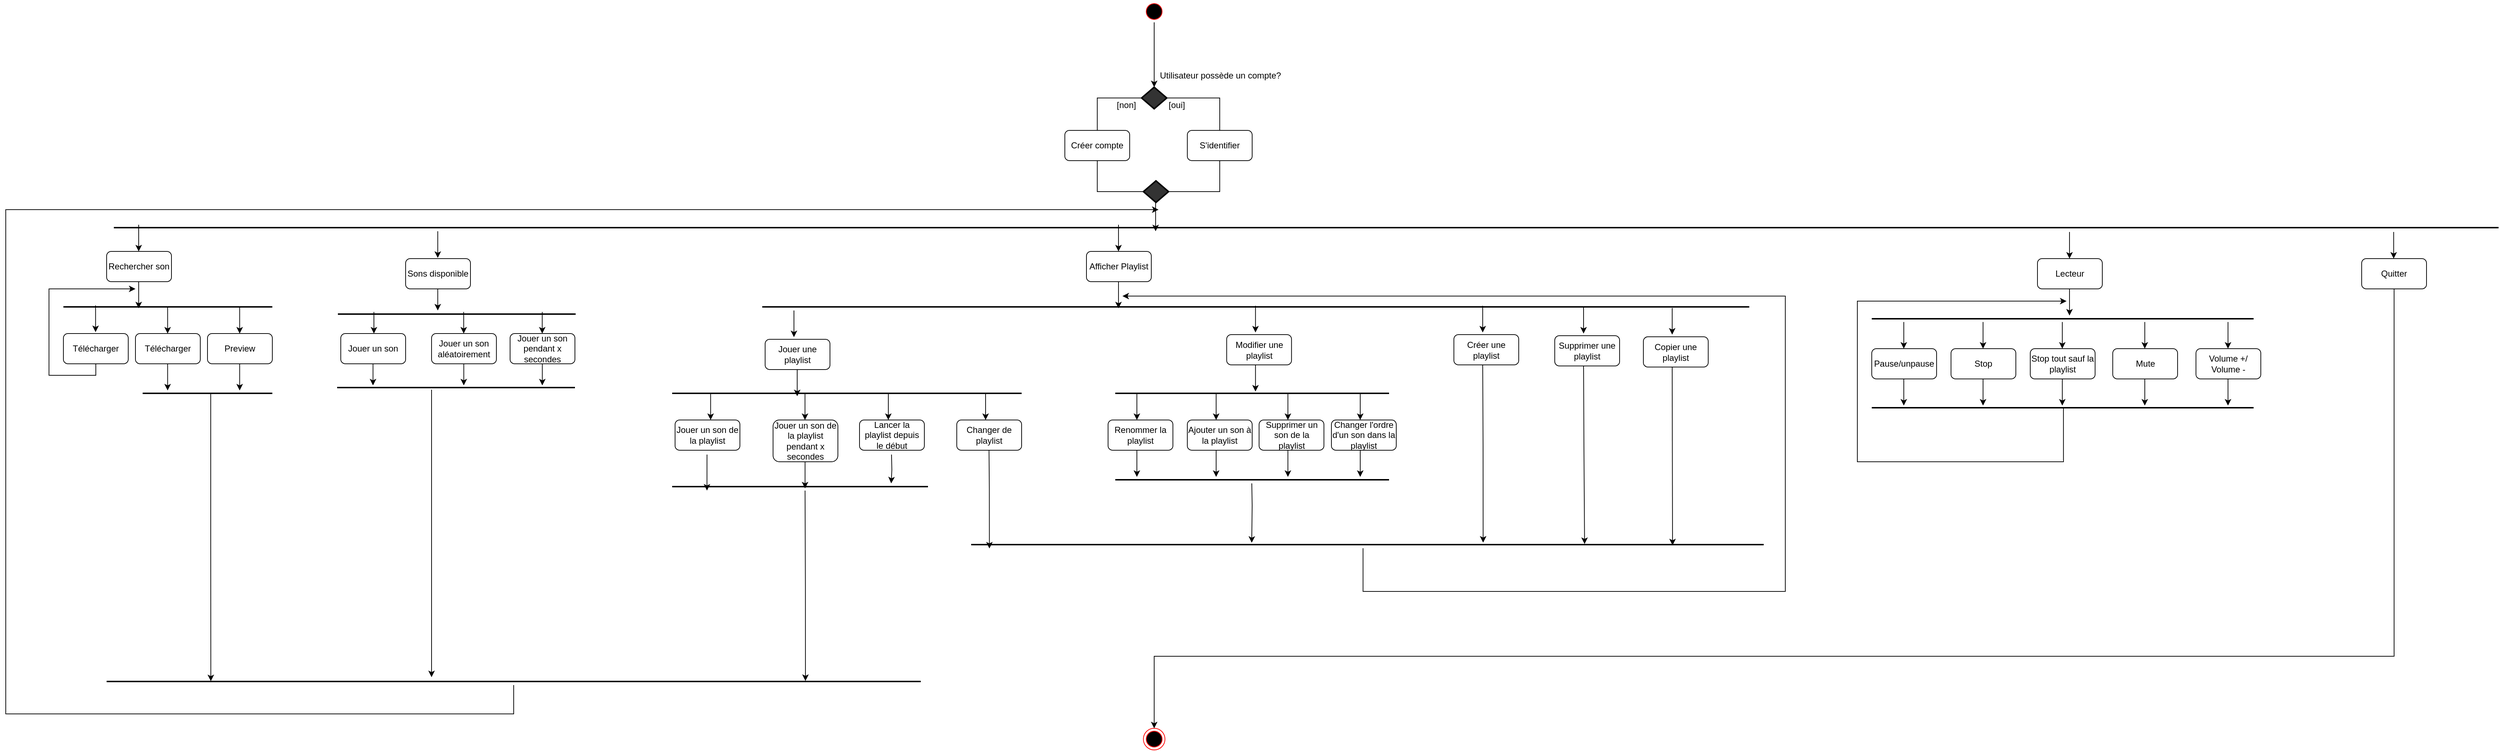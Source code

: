 <mxfile version="24.8.6">
  <diagram id="C5RBs43oDa-KdzZeNtuy" name="Page-1">
    <mxGraphModel dx="3354" dy="2477" grid="1" gridSize="10" guides="1" tooltips="1" connect="1" arrows="1" fold="1" page="1" pageScale="1" pageWidth="827" pageHeight="1169" math="0" shadow="0">
      <root>
        <mxCell id="WIyWlLk6GJQsqaUBKTNV-0" />
        <mxCell id="WIyWlLk6GJQsqaUBKTNV-1" parent="WIyWlLk6GJQsqaUBKTNV-0" />
        <mxCell id="23fHoMkPB1Z8nxx5GnBj-0" value="" style="ellipse;shape=startState;fillColor=#000000;strokeColor=#ff0000;" parent="WIyWlLk6GJQsqaUBKTNV-1" vertex="1">
          <mxGeometry x="1329" y="10" width="30" height="30" as="geometry" />
        </mxCell>
        <mxCell id="23fHoMkPB1Z8nxx5GnBj-18" value="" style="line;strokeWidth=2;html=1;" parent="WIyWlLk6GJQsqaUBKTNV-1" vertex="1">
          <mxGeometry x="-100" y="300" width="3310" height="50" as="geometry" />
        </mxCell>
        <mxCell id="23fHoMkPB1Z8nxx5GnBj-20" value="" style="line;strokeWidth=2;html=1;" parent="WIyWlLk6GJQsqaUBKTNV-1" vertex="1">
          <mxGeometry x="-170" y="410" width="290" height="50" as="geometry" />
        </mxCell>
        <mxCell id="23fHoMkPB1Z8nxx5GnBj-22" value="" style="line;strokeWidth=2;html=1;" parent="WIyWlLk6GJQsqaUBKTNV-1" vertex="1">
          <mxGeometry x="1290" y="650" width="380" height="50" as="geometry" />
        </mxCell>
        <mxCell id="23fHoMkPB1Z8nxx5GnBj-68" style="edgeStyle=orthogonalEdgeStyle;rounded=0;orthogonalLoop=1;jettySize=auto;html=1;entryX=0.5;entryY=0;entryDx=0;entryDy=0;" parent="WIyWlLk6GJQsqaUBKTNV-1" edge="1">
          <mxGeometry relative="1" as="geometry">
            <mxPoint x="349.62" y="410" as="sourcePoint" />
            <mxPoint x="349.62" y="440" as="targetPoint" />
          </mxGeometry>
        </mxCell>
        <mxCell id="23fHoMkPB1Z8nxx5GnBj-65" value="" style="line;strokeWidth=2;html=1;" parent="WIyWlLk6GJQsqaUBKTNV-1" vertex="1">
          <mxGeometry x="211" y="420" width="330" height="50" as="geometry" />
        </mxCell>
        <mxCell id="23fHoMkPB1Z8nxx5GnBj-71" value="" style="line;strokeWidth=2;html=1;" parent="WIyWlLk6GJQsqaUBKTNV-1" vertex="1">
          <mxGeometry x="675" y="530" width="485" height="50" as="geometry" />
        </mxCell>
        <mxCell id="XkiOk55i3Z3nKMSS8mj5-0" value="" style="ellipse;shape=endState;fillColor=#000000;strokeColor=#ff0000" parent="WIyWlLk6GJQsqaUBKTNV-1" vertex="1">
          <mxGeometry x="1329" y="1020" width="30" height="30" as="geometry" />
        </mxCell>
        <mxCell id="DNvzdSpKNEkBP-TXlx5U-101" style="edgeStyle=orthogonalEdgeStyle;rounded=0;orthogonalLoop=1;jettySize=auto;html=1;exitX=0.5;exitY=1;exitDx=0;exitDy=0;" edge="1" parent="WIyWlLk6GJQsqaUBKTNV-1" source="XkiOk55i3Z3nKMSS8mj5-18" target="XkiOk55i3Z3nKMSS8mj5-0">
          <mxGeometry relative="1" as="geometry">
            <mxPoint x="2400" y="1070" as="targetPoint" />
            <Array as="points">
              <mxPoint x="3065" y="920" />
              <mxPoint x="1344" y="920" />
            </Array>
          </mxGeometry>
        </mxCell>
        <mxCell id="XkiOk55i3Z3nKMSS8mj5-18" value="Quitter" style="rounded=1;whiteSpace=wrap;html=1;" parent="WIyWlLk6GJQsqaUBKTNV-1" vertex="1">
          <mxGeometry x="3020" y="368" width="90" height="42" as="geometry" />
        </mxCell>
        <mxCell id="XkiOk55i3Z3nKMSS8mj5-20" value="Sons disponible" style="rounded=1;whiteSpace=wrap;html=1;" parent="WIyWlLk6GJQsqaUBKTNV-1" vertex="1">
          <mxGeometry x="305" y="368" width="90" height="42" as="geometry" />
        </mxCell>
        <mxCell id="XkiOk55i3Z3nKMSS8mj5-21" value="Rechercher son" style="rounded=1;whiteSpace=wrap;html=1;" parent="WIyWlLk6GJQsqaUBKTNV-1" vertex="1">
          <mxGeometry x="-110" y="358" width="90" height="42" as="geometry" />
        </mxCell>
        <mxCell id="XkiOk55i3Z3nKMSS8mj5-27" value="Jouer un son" style="rounded=1;whiteSpace=wrap;html=1;" parent="WIyWlLk6GJQsqaUBKTNV-1" vertex="1">
          <mxGeometry x="215" y="472" width="90" height="42" as="geometry" />
        </mxCell>
        <mxCell id="XkiOk55i3Z3nKMSS8mj5-29" value="Preview" style="rounded=1;whiteSpace=wrap;html=1;" parent="WIyWlLk6GJQsqaUBKTNV-1" vertex="1">
          <mxGeometry x="30" y="472" width="90" height="42" as="geometry" />
        </mxCell>
        <mxCell id="XkiOk55i3Z3nKMSS8mj5-30" value="Télécharger" style="rounded=1;whiteSpace=wrap;html=1;" parent="WIyWlLk6GJQsqaUBKTNV-1" vertex="1">
          <mxGeometry x="-70" y="472" width="90" height="42" as="geometry" />
        </mxCell>
        <mxCell id="XkiOk55i3Z3nKMSS8mj5-35" value="S&#39;identifier" style="rounded=1;whiteSpace=wrap;html=1;" parent="WIyWlLk6GJQsqaUBKTNV-1" vertex="1">
          <mxGeometry x="1390" y="190" width="90" height="42" as="geometry" />
        </mxCell>
        <mxCell id="XkiOk55i3Z3nKMSS8mj5-36" value="Créer compte" style="rounded=1;whiteSpace=wrap;html=1;" parent="WIyWlLk6GJQsqaUBKTNV-1" vertex="1">
          <mxGeometry x="1220" y="190" width="90" height="42" as="geometry" />
        </mxCell>
        <mxCell id="XkiOk55i3Z3nKMSS8mj5-54" style="edgeStyle=orthogonalEdgeStyle;rounded=0;orthogonalLoop=1;jettySize=auto;html=1;exitX=0.497;exitY=0.46;exitDx=0;exitDy=0;exitPerimeter=0;" parent="WIyWlLk6GJQsqaUBKTNV-1" edge="1">
          <mxGeometry relative="1" as="geometry">
            <mxPoint x="844" y="440" as="sourcePoint" />
            <mxPoint x="844" y="477" as="targetPoint" />
          </mxGeometry>
        </mxCell>
        <mxCell id="XkiOk55i3Z3nKMSS8mj5-74" value="" style="line;strokeWidth=2;html=1;" parent="WIyWlLk6GJQsqaUBKTNV-1" vertex="1">
          <mxGeometry x="675" y="659.5" width="355" height="50" as="geometry" />
        </mxCell>
        <mxCell id="XkiOk55i3Z3nKMSS8mj5-99" style="edgeStyle=orthogonalEdgeStyle;rounded=0;orthogonalLoop=1;jettySize=auto;html=1;exitX=0.497;exitY=0.46;exitDx=0;exitDy=0;exitPerimeter=0;" parent="WIyWlLk6GJQsqaUBKTNV-1" edge="1">
          <mxGeometry relative="1" as="geometry">
            <mxPoint x="1484.63" y="515.5" as="sourcePoint" />
            <mxPoint x="1484.63" y="552.5" as="targetPoint" />
          </mxGeometry>
        </mxCell>
        <mxCell id="XkiOk55i3Z3nKMSS8mj5-105" style="edgeStyle=orthogonalEdgeStyle;rounded=0;orthogonalLoop=1;jettySize=auto;html=1;exitX=0.497;exitY=0.46;exitDx=0;exitDy=0;exitPerimeter=0;" parent="WIyWlLk6GJQsqaUBKTNV-1" edge="1">
          <mxGeometry relative="1" as="geometry">
            <mxPoint x="1294.47" y="321" as="sourcePoint" />
            <mxPoint x="1294.47" y="358" as="targetPoint" />
          </mxGeometry>
        </mxCell>
        <mxCell id="XkiOk55i3Z3nKMSS8mj5-107" style="edgeStyle=orthogonalEdgeStyle;rounded=0;orthogonalLoop=1;jettySize=auto;html=1;exitX=0.497;exitY=0.46;exitDx=0;exitDy=0;exitPerimeter=0;" parent="WIyWlLk6GJQsqaUBKTNV-1" edge="1">
          <mxGeometry relative="1" as="geometry">
            <mxPoint x="1294.47" y="400" as="sourcePoint" />
            <mxPoint x="1294.47" y="437" as="targetPoint" />
          </mxGeometry>
        </mxCell>
        <mxCell id="XkiOk55i3Z3nKMSS8mj5-108" style="edgeStyle=orthogonalEdgeStyle;rounded=0;orthogonalLoop=1;jettySize=auto;html=1;exitX=0.497;exitY=0.46;exitDx=0;exitDy=0;exitPerimeter=0;" parent="WIyWlLk6GJQsqaUBKTNV-1" edge="1">
          <mxGeometry relative="1" as="geometry">
            <mxPoint x="349.62" y="330" as="sourcePoint" />
            <mxPoint x="349.62" y="367" as="targetPoint" />
          </mxGeometry>
        </mxCell>
        <mxCell id="XkiOk55i3Z3nKMSS8mj5-109" style="edgeStyle=orthogonalEdgeStyle;rounded=0;orthogonalLoop=1;jettySize=auto;html=1;exitX=0.497;exitY=0.46;exitDx=0;exitDy=0;exitPerimeter=0;" parent="WIyWlLk6GJQsqaUBKTNV-1" edge="1">
          <mxGeometry relative="1" as="geometry">
            <mxPoint x="-65.5" y="321" as="sourcePoint" />
            <mxPoint x="-65.5" y="358" as="targetPoint" />
          </mxGeometry>
        </mxCell>
        <mxCell id="XkiOk55i3Z3nKMSS8mj5-121" style="edgeStyle=orthogonalEdgeStyle;rounded=0;orthogonalLoop=1;jettySize=auto;html=1;exitX=0.497;exitY=0.46;exitDx=0;exitDy=0;exitPerimeter=0;" parent="WIyWlLk6GJQsqaUBKTNV-1" edge="1">
          <mxGeometry relative="1" as="geometry">
            <mxPoint x="-65.5" y="400" as="sourcePoint" />
            <mxPoint x="-65.5" y="437" as="targetPoint" />
          </mxGeometry>
        </mxCell>
        <mxCell id="XkiOk55i3Z3nKMSS8mj5-122" style="edgeStyle=orthogonalEdgeStyle;rounded=0;orthogonalLoop=1;jettySize=auto;html=1;exitX=0.497;exitY=0.46;exitDx=0;exitDy=0;exitPerimeter=0;" parent="WIyWlLk6GJQsqaUBKTNV-1" edge="1">
          <mxGeometry relative="1" as="geometry">
            <mxPoint x="-125.34" y="433" as="sourcePoint" />
            <mxPoint x="-125.34" y="470" as="targetPoint" />
          </mxGeometry>
        </mxCell>
        <mxCell id="XkiOk55i3Z3nKMSS8mj5-123" style="edgeStyle=orthogonalEdgeStyle;rounded=0;orthogonalLoop=1;jettySize=auto;html=1;exitX=0.497;exitY=0.46;exitDx=0;exitDy=0;exitPerimeter=0;" parent="WIyWlLk6GJQsqaUBKTNV-1" edge="1">
          <mxGeometry relative="1" as="geometry">
            <mxPoint x="74.66" y="435" as="sourcePoint" />
            <mxPoint x="74.66" y="472" as="targetPoint" />
          </mxGeometry>
        </mxCell>
        <mxCell id="XkiOk55i3Z3nKMSS8mj5-124" value="" style="line;strokeWidth=2;html=1;" parent="WIyWlLk6GJQsqaUBKTNV-1" vertex="1">
          <mxGeometry x="-60" y="530" width="180" height="50" as="geometry" />
        </mxCell>
        <mxCell id="XkiOk55i3Z3nKMSS8mj5-125" style="edgeStyle=orthogonalEdgeStyle;rounded=0;orthogonalLoop=1;jettySize=auto;html=1;exitX=0.5;exitY=1;exitDx=0;exitDy=0;" parent="WIyWlLk6GJQsqaUBKTNV-1" edge="1" source="DNvzdSpKNEkBP-TXlx5U-3">
          <mxGeometry relative="1" as="geometry">
            <mxPoint x="-110" y="515" as="sourcePoint" />
            <mxPoint x="-70" y="410" as="targetPoint" />
            <Array as="points">
              <mxPoint x="-125" y="530" />
              <mxPoint x="-190" y="530" />
              <mxPoint x="-190" y="410" />
              <mxPoint x="-130" y="410" />
            </Array>
          </mxGeometry>
        </mxCell>
        <mxCell id="XkiOk55i3Z3nKMSS8mj5-126" style="edgeStyle=orthogonalEdgeStyle;rounded=0;orthogonalLoop=1;jettySize=auto;html=1;exitX=0.497;exitY=0.46;exitDx=0;exitDy=0;exitPerimeter=0;" parent="WIyWlLk6GJQsqaUBKTNV-1" edge="1">
          <mxGeometry relative="1" as="geometry">
            <mxPoint x="74.66" y="514" as="sourcePoint" />
            <mxPoint x="74.66" y="551" as="targetPoint" />
          </mxGeometry>
        </mxCell>
        <mxCell id="XkiOk55i3Z3nKMSS8mj5-143" style="edgeStyle=orthogonalEdgeStyle;rounded=0;orthogonalLoop=1;jettySize=auto;html=1;exitX=0.5;exitY=0.6;exitDx=0;exitDy=0;exitPerimeter=0;" parent="WIyWlLk6GJQsqaUBKTNV-1" source="XkiOk55i3Z3nKMSS8mj5-133" edge="1">
          <mxGeometry relative="1" as="geometry">
            <mxPoint x="1350" y="300" as="targetPoint" />
            <Array as="points">
              <mxPoint x="455" y="1000" />
              <mxPoint x="-250" y="1000" />
              <mxPoint x="-250" y="300" />
            </Array>
          </mxGeometry>
        </mxCell>
        <mxCell id="XkiOk55i3Z3nKMSS8mj5-133" value="" style="line;strokeWidth=2;html=1;" parent="WIyWlLk6GJQsqaUBKTNV-1" vertex="1">
          <mxGeometry x="-110" y="930" width="1130" height="50" as="geometry" />
        </mxCell>
        <mxCell id="XkiOk55i3Z3nKMSS8mj5-138" style="edgeStyle=orthogonalEdgeStyle;rounded=0;orthogonalLoop=1;jettySize=auto;html=1;exitX=0.525;exitY=0.512;exitDx=0;exitDy=0;exitPerimeter=0;entryX=0.128;entryY=0.491;entryDx=0;entryDy=0;entryPerimeter=0;" parent="WIyWlLk6GJQsqaUBKTNV-1" source="XkiOk55i3Z3nKMSS8mj5-124" edge="1" target="XkiOk55i3Z3nKMSS8mj5-133">
          <mxGeometry relative="1" as="geometry">
            <mxPoint x="70" y="900" as="targetPoint" />
            <mxPoint x="30" y="590" as="sourcePoint" />
            <Array as="points" />
          </mxGeometry>
        </mxCell>
        <mxCell id="3ZDfb0c-nmPFzrBK7j66-5" style="edgeStyle=orthogonalEdgeStyle;rounded=0;orthogonalLoop=1;jettySize=auto;html=1;endArrow=none;endFill=0;" parent="WIyWlLk6GJQsqaUBKTNV-1" source="3ZDfb0c-nmPFzrBK7j66-1" target="XkiOk55i3Z3nKMSS8mj5-36" edge="1">
          <mxGeometry relative="1" as="geometry" />
        </mxCell>
        <mxCell id="3ZDfb0c-nmPFzrBK7j66-6" style="edgeStyle=orthogonalEdgeStyle;rounded=0;orthogonalLoop=1;jettySize=auto;html=1;endArrow=none;endFill=0;" parent="WIyWlLk6GJQsqaUBKTNV-1" source="3ZDfb0c-nmPFzrBK7j66-1" target="XkiOk55i3Z3nKMSS8mj5-35" edge="1">
          <mxGeometry relative="1" as="geometry" />
        </mxCell>
        <mxCell id="3ZDfb0c-nmPFzrBK7j66-1" value="" style="strokeWidth=2;html=1;shape=mxgraph.flowchart.decision;whiteSpace=wrap;fillColor=#333333;" parent="WIyWlLk6GJQsqaUBKTNV-1" vertex="1">
          <mxGeometry x="1326.5" y="130" width="35" height="30" as="geometry" />
        </mxCell>
        <mxCell id="3ZDfb0c-nmPFzrBK7j66-2" value="" style="strokeWidth=2;html=1;shape=mxgraph.flowchart.decision;whiteSpace=wrap;fillColor=#333333;" parent="WIyWlLk6GJQsqaUBKTNV-1" vertex="1">
          <mxGeometry x="1329" y="260" width="35" height="30" as="geometry" />
        </mxCell>
        <mxCell id="3ZDfb0c-nmPFzrBK7j66-3" style="edgeStyle=orthogonalEdgeStyle;rounded=0;orthogonalLoop=1;jettySize=auto;html=1;entryX=1;entryY=0.5;entryDx=0;entryDy=0;entryPerimeter=0;exitX=0.5;exitY=1;exitDx=0;exitDy=0;endArrow=none;endFill=0;" parent="WIyWlLk6GJQsqaUBKTNV-1" source="XkiOk55i3Z3nKMSS8mj5-35" target="3ZDfb0c-nmPFzrBK7j66-2" edge="1">
          <mxGeometry relative="1" as="geometry" />
        </mxCell>
        <mxCell id="3ZDfb0c-nmPFzrBK7j66-4" style="edgeStyle=orthogonalEdgeStyle;rounded=0;orthogonalLoop=1;jettySize=auto;html=1;entryX=0;entryY=0.5;entryDx=0;entryDy=0;entryPerimeter=0;exitX=0.5;exitY=1;exitDx=0;exitDy=0;endArrow=none;endFill=0;" parent="WIyWlLk6GJQsqaUBKTNV-1" source="XkiOk55i3Z3nKMSS8mj5-36" target="3ZDfb0c-nmPFzrBK7j66-2" edge="1">
          <mxGeometry relative="1" as="geometry" />
        </mxCell>
        <mxCell id="3ZDfb0c-nmPFzrBK7j66-8" value="[non]" style="text;html=1;align=center;verticalAlign=middle;resizable=0;points=[];autosize=1;strokeColor=none;fillColor=none;" parent="WIyWlLk6GJQsqaUBKTNV-1" vertex="1">
          <mxGeometry x="1280" y="140" width="50" height="30" as="geometry" />
        </mxCell>
        <mxCell id="3ZDfb0c-nmPFzrBK7j66-9" value="[oui]" style="text;html=1;align=center;verticalAlign=middle;resizable=0;points=[];autosize=1;strokeColor=none;fillColor=none;" parent="WIyWlLk6GJQsqaUBKTNV-1" vertex="1">
          <mxGeometry x="1350" y="140" width="50" height="30" as="geometry" />
        </mxCell>
        <mxCell id="3ZDfb0c-nmPFzrBK7j66-13" style="edgeStyle=orthogonalEdgeStyle;rounded=0;orthogonalLoop=1;jettySize=auto;html=1;" parent="WIyWlLk6GJQsqaUBKTNV-1" source="3ZDfb0c-nmPFzrBK7j66-2" edge="1">
          <mxGeometry relative="1" as="geometry">
            <mxPoint x="1346" y="330" as="targetPoint" />
          </mxGeometry>
        </mxCell>
        <mxCell id="3ZDfb0c-nmPFzrBK7j66-15" value="Utilisateur possède un compte?" style="text;whiteSpace=wrap;html=1;" parent="WIyWlLk6GJQsqaUBKTNV-1" vertex="1">
          <mxGeometry x="1350" y="100" width="200" height="40" as="geometry" />
        </mxCell>
        <mxCell id="3ZDfb0c-nmPFzrBK7j66-16" style="edgeStyle=orthogonalEdgeStyle;rounded=0;orthogonalLoop=1;jettySize=auto;html=1;entryX=0.5;entryY=0;entryDx=0;entryDy=0;entryPerimeter=0;endArrow=classic;endFill=1;" parent="WIyWlLk6GJQsqaUBKTNV-1" source="23fHoMkPB1Z8nxx5GnBj-0" target="3ZDfb0c-nmPFzrBK7j66-1" edge="1">
          <mxGeometry relative="1" as="geometry" />
        </mxCell>
        <mxCell id="YkzDwnijXaCNVEMnsNWk-0" value="Jouer un son aléatoirement" style="rounded=1;whiteSpace=wrap;html=1;" parent="WIyWlLk6GJQsqaUBKTNV-1" vertex="1">
          <mxGeometry x="341" y="472" width="90" height="42" as="geometry" />
        </mxCell>
        <mxCell id="YkzDwnijXaCNVEMnsNWk-1" style="edgeStyle=orthogonalEdgeStyle;rounded=0;orthogonalLoop=1;jettySize=auto;html=1;entryX=0.5;entryY=0;entryDx=0;entryDy=0;" parent="WIyWlLk6GJQsqaUBKTNV-1" edge="1">
          <mxGeometry relative="1" as="geometry">
            <mxPoint x="261" y="442" as="sourcePoint" />
            <mxPoint x="261" y="472" as="targetPoint" />
          </mxGeometry>
        </mxCell>
        <mxCell id="DNvzdSpKNEkBP-TXlx5U-0" style="edgeStyle=orthogonalEdgeStyle;rounded=0;orthogonalLoop=1;jettySize=auto;html=1;exitX=0.497;exitY=0.46;exitDx=0;exitDy=0;exitPerimeter=0;" edge="1" parent="WIyWlLk6GJQsqaUBKTNV-1">
          <mxGeometry relative="1" as="geometry">
            <mxPoint x="-25.34" y="435" as="sourcePoint" />
            <mxPoint x="-25.34" y="472" as="targetPoint" />
          </mxGeometry>
        </mxCell>
        <mxCell id="DNvzdSpKNEkBP-TXlx5U-2" style="edgeStyle=orthogonalEdgeStyle;rounded=0;orthogonalLoop=1;jettySize=auto;html=1;exitX=0.497;exitY=0.46;exitDx=0;exitDy=0;exitPerimeter=0;" edge="1" parent="WIyWlLk6GJQsqaUBKTNV-1">
          <mxGeometry relative="1" as="geometry">
            <mxPoint x="-25.34" y="514" as="sourcePoint" />
            <mxPoint x="-25.34" y="551" as="targetPoint" />
          </mxGeometry>
        </mxCell>
        <mxCell id="DNvzdSpKNEkBP-TXlx5U-3" value="Télécharger" style="rounded=1;whiteSpace=wrap;html=1;" vertex="1" parent="WIyWlLk6GJQsqaUBKTNV-1">
          <mxGeometry x="-170" y="472" width="90" height="42" as="geometry" />
        </mxCell>
        <mxCell id="DNvzdSpKNEkBP-TXlx5U-6" value="" style="line;strokeWidth=2;html=1;" vertex="1" parent="WIyWlLk6GJQsqaUBKTNV-1">
          <mxGeometry x="800" y="410" width="1370" height="50" as="geometry" />
        </mxCell>
        <mxCell id="DNvzdSpKNEkBP-TXlx5U-7" style="edgeStyle=orthogonalEdgeStyle;rounded=0;orthogonalLoop=1;jettySize=auto;html=1;entryX=0.5;entryY=0;entryDx=0;entryDy=0;" edge="1" parent="WIyWlLk6GJQsqaUBKTNV-1">
          <mxGeometry relative="1" as="geometry">
            <mxPoint x="385.62" y="442" as="sourcePoint" />
            <mxPoint x="385.62" y="472" as="targetPoint" />
          </mxGeometry>
        </mxCell>
        <mxCell id="DNvzdSpKNEkBP-TXlx5U-8" value="Jouer un son pendant x secondes" style="rounded=1;whiteSpace=wrap;html=1;" vertex="1" parent="WIyWlLk6GJQsqaUBKTNV-1">
          <mxGeometry x="450" y="472" width="90" height="42" as="geometry" />
        </mxCell>
        <mxCell id="DNvzdSpKNEkBP-TXlx5U-9" style="edgeStyle=orthogonalEdgeStyle;rounded=0;orthogonalLoop=1;jettySize=auto;html=1;entryX=0.5;entryY=0;entryDx=0;entryDy=0;" edge="1" parent="WIyWlLk6GJQsqaUBKTNV-1">
          <mxGeometry relative="1" as="geometry">
            <mxPoint x="494.62" y="442" as="sourcePoint" />
            <mxPoint x="494.62" y="472" as="targetPoint" />
          </mxGeometry>
        </mxCell>
        <mxCell id="DNvzdSpKNEkBP-TXlx5U-10" style="edgeStyle=orthogonalEdgeStyle;rounded=0;orthogonalLoop=1;jettySize=auto;html=1;entryX=0.5;entryY=0;entryDx=0;entryDy=0;" edge="1" parent="WIyWlLk6GJQsqaUBKTNV-1">
          <mxGeometry relative="1" as="geometry">
            <mxPoint x="259.74" y="514" as="sourcePoint" />
            <mxPoint x="259.74" y="544" as="targetPoint" />
          </mxGeometry>
        </mxCell>
        <mxCell id="DNvzdSpKNEkBP-TXlx5U-11" style="edgeStyle=orthogonalEdgeStyle;rounded=0;orthogonalLoop=1;jettySize=auto;html=1;entryX=0.5;entryY=0;entryDx=0;entryDy=0;" edge="1" parent="WIyWlLk6GJQsqaUBKTNV-1">
          <mxGeometry relative="1" as="geometry">
            <mxPoint x="385.74" y="514" as="sourcePoint" />
            <mxPoint x="385.74" y="544" as="targetPoint" />
          </mxGeometry>
        </mxCell>
        <mxCell id="DNvzdSpKNEkBP-TXlx5U-12" style="edgeStyle=orthogonalEdgeStyle;rounded=0;orthogonalLoop=1;jettySize=auto;html=1;entryX=0.5;entryY=0;entryDx=0;entryDy=0;" edge="1" parent="WIyWlLk6GJQsqaUBKTNV-1">
          <mxGeometry relative="1" as="geometry">
            <mxPoint x="494.74" y="514" as="sourcePoint" />
            <mxPoint x="494.74" y="544" as="targetPoint" />
          </mxGeometry>
        </mxCell>
        <mxCell id="DNvzdSpKNEkBP-TXlx5U-13" value="" style="line;strokeWidth=2;html=1;" vertex="1" parent="WIyWlLk6GJQsqaUBKTNV-1">
          <mxGeometry x="210" y="522" width="330" height="50" as="geometry" />
        </mxCell>
        <mxCell id="DNvzdSpKNEkBP-TXlx5U-16" style="edgeStyle=orthogonalEdgeStyle;rounded=0;orthogonalLoop=1;jettySize=auto;html=1;exitX=0.525;exitY=0.512;exitDx=0;exitDy=0;exitPerimeter=0;entryX=0.128;entryY=0.491;entryDx=0;entryDy=0;entryPerimeter=0;" edge="1" parent="WIyWlLk6GJQsqaUBKTNV-1">
          <mxGeometry relative="1" as="geometry">
            <mxPoint x="341" y="949" as="targetPoint" />
            <mxPoint x="341" y="550" as="sourcePoint" />
            <Array as="points" />
          </mxGeometry>
        </mxCell>
        <mxCell id="DNvzdSpKNEkBP-TXlx5U-17" value="Afficher Playlist" style="rounded=1;whiteSpace=wrap;html=1;" vertex="1" parent="WIyWlLk6GJQsqaUBKTNV-1">
          <mxGeometry x="1250" y="358" width="90" height="42" as="geometry" />
        </mxCell>
        <mxCell id="DNvzdSpKNEkBP-TXlx5U-19" value="" style="line;strokeWidth=2;html=1;" vertex="1" parent="WIyWlLk6GJQsqaUBKTNV-1">
          <mxGeometry x="1290" y="530" width="380" height="50" as="geometry" />
        </mxCell>
        <mxCell id="DNvzdSpKNEkBP-TXlx5U-20" value="Jouer une playlist" style="rounded=1;whiteSpace=wrap;html=1;" vertex="1" parent="WIyWlLk6GJQsqaUBKTNV-1">
          <mxGeometry x="804" y="480" width="90" height="42" as="geometry" />
        </mxCell>
        <mxCell id="DNvzdSpKNEkBP-TXlx5U-21" style="edgeStyle=orthogonalEdgeStyle;rounded=0;orthogonalLoop=1;jettySize=auto;html=1;exitX=0.497;exitY=0.46;exitDx=0;exitDy=0;exitPerimeter=0;" edge="1" parent="WIyWlLk6GJQsqaUBKTNV-1">
          <mxGeometry relative="1" as="geometry">
            <mxPoint x="848.5" y="522" as="sourcePoint" />
            <mxPoint x="848.5" y="559" as="targetPoint" />
          </mxGeometry>
        </mxCell>
        <mxCell id="DNvzdSpKNEkBP-TXlx5U-22" style="edgeStyle=orthogonalEdgeStyle;rounded=0;orthogonalLoop=1;jettySize=auto;html=1;exitX=0.497;exitY=0.46;exitDx=0;exitDy=0;exitPerimeter=0;" edge="1" parent="WIyWlLk6GJQsqaUBKTNV-1">
          <mxGeometry relative="1" as="geometry">
            <mxPoint x="1484.63" y="433.5" as="sourcePoint" />
            <mxPoint x="1484.63" y="470.5" as="targetPoint" />
          </mxGeometry>
        </mxCell>
        <mxCell id="DNvzdSpKNEkBP-TXlx5U-23" value="Modifier une playlist" style="rounded=1;whiteSpace=wrap;html=1;" vertex="1" parent="WIyWlLk6GJQsqaUBKTNV-1">
          <mxGeometry x="1444.63" y="473.5" width="90" height="42" as="geometry" />
        </mxCell>
        <mxCell id="DNvzdSpKNEkBP-TXlx5U-27" style="edgeStyle=orthogonalEdgeStyle;rounded=0;orthogonalLoop=1;jettySize=auto;html=1;exitX=0.497;exitY=0.46;exitDx=0;exitDy=0;exitPerimeter=0;" edge="1" parent="WIyWlLk6GJQsqaUBKTNV-1">
          <mxGeometry relative="1" as="geometry">
            <mxPoint x="975" y="555" as="sourcePoint" />
            <mxPoint x="975" y="592" as="targetPoint" />
          </mxGeometry>
        </mxCell>
        <mxCell id="DNvzdSpKNEkBP-TXlx5U-28" value="Lancer la playlist depuis le début" style="rounded=1;whiteSpace=wrap;html=1;" vertex="1" parent="WIyWlLk6GJQsqaUBKTNV-1">
          <mxGeometry x="935" y="592" width="90" height="42" as="geometry" />
        </mxCell>
        <mxCell id="DNvzdSpKNEkBP-TXlx5U-29" style="edgeStyle=orthogonalEdgeStyle;rounded=0;orthogonalLoop=1;jettySize=auto;html=1;exitX=0.497;exitY=0.46;exitDx=0;exitDy=0;exitPerimeter=0;" edge="1" parent="WIyWlLk6GJQsqaUBKTNV-1">
          <mxGeometry relative="1" as="geometry">
            <mxPoint x="728.33" y="555" as="sourcePoint" />
            <mxPoint x="728.33" y="592" as="targetPoint" />
          </mxGeometry>
        </mxCell>
        <mxCell id="DNvzdSpKNEkBP-TXlx5U-30" value="Jouer un son de la playlist" style="rounded=1;whiteSpace=wrap;html=1;" vertex="1" parent="WIyWlLk6GJQsqaUBKTNV-1">
          <mxGeometry x="679" y="592" width="90" height="42" as="geometry" />
        </mxCell>
        <mxCell id="DNvzdSpKNEkBP-TXlx5U-31" style="edgeStyle=orthogonalEdgeStyle;rounded=0;orthogonalLoop=1;jettySize=auto;html=1;exitX=0.497;exitY=0.46;exitDx=0;exitDy=0;exitPerimeter=0;" edge="1" parent="WIyWlLk6GJQsqaUBKTNV-1">
          <mxGeometry relative="1" as="geometry">
            <mxPoint x="859.33" y="555" as="sourcePoint" />
            <mxPoint x="859.33" y="592" as="targetPoint" />
          </mxGeometry>
        </mxCell>
        <mxCell id="DNvzdSpKNEkBP-TXlx5U-32" value="Jouer un son de la playlist pendant x secondes" style="rounded=1;whiteSpace=wrap;html=1;" vertex="1" parent="WIyWlLk6GJQsqaUBKTNV-1">
          <mxGeometry x="815" y="592" width="90" height="58" as="geometry" />
        </mxCell>
        <mxCell id="DNvzdSpKNEkBP-TXlx5U-37" style="edgeStyle=orthogonalEdgeStyle;rounded=0;orthogonalLoop=1;jettySize=auto;html=1;exitX=0.497;exitY=0.46;exitDx=0;exitDy=0;exitPerimeter=0;" edge="1" parent="WIyWlLk6GJQsqaUBKTNV-1">
          <mxGeometry relative="1" as="geometry">
            <mxPoint x="859.41" y="650" as="sourcePoint" />
            <mxPoint x="859.41" y="687" as="targetPoint" />
          </mxGeometry>
        </mxCell>
        <mxCell id="DNvzdSpKNEkBP-TXlx5U-38" style="edgeStyle=orthogonalEdgeStyle;rounded=0;orthogonalLoop=1;jettySize=auto;html=1;exitX=0.497;exitY=0.46;exitDx=0;exitDy=0;exitPerimeter=0;" edge="1" parent="WIyWlLk6GJQsqaUBKTNV-1">
          <mxGeometry relative="1" as="geometry">
            <mxPoint x="979.41" y="640" as="sourcePoint" />
            <mxPoint x="979" y="680" as="targetPoint" />
          </mxGeometry>
        </mxCell>
        <mxCell id="DNvzdSpKNEkBP-TXlx5U-39" style="edgeStyle=orthogonalEdgeStyle;rounded=0;orthogonalLoop=1;jettySize=auto;html=1;exitX=0.497;exitY=0.46;exitDx=0;exitDy=0;exitPerimeter=0;entryX=0.969;entryY=0.485;entryDx=0;entryDy=0;entryPerimeter=0;" edge="1" parent="WIyWlLk6GJQsqaUBKTNV-1">
          <mxGeometry relative="1" as="geometry">
            <mxPoint x="859.41" y="690" as="sourcePoint" />
            <mxPoint x="859.97" y="954.25" as="targetPoint" />
          </mxGeometry>
        </mxCell>
        <mxCell id="DNvzdSpKNEkBP-TXlx5U-40" style="edgeStyle=orthogonalEdgeStyle;rounded=0;orthogonalLoop=1;jettySize=auto;html=1;exitX=0.497;exitY=0.46;exitDx=0;exitDy=0;exitPerimeter=0;" edge="1" parent="WIyWlLk6GJQsqaUBKTNV-1">
          <mxGeometry relative="1" as="geometry">
            <mxPoint x="1320" y="555" as="sourcePoint" />
            <mxPoint x="1320" y="592" as="targetPoint" />
          </mxGeometry>
        </mxCell>
        <mxCell id="DNvzdSpKNEkBP-TXlx5U-41" value="Renommer la playlist" style="rounded=1;whiteSpace=wrap;html=1;" vertex="1" parent="WIyWlLk6GJQsqaUBKTNV-1">
          <mxGeometry x="1280" y="592" width="90" height="42" as="geometry" />
        </mxCell>
        <mxCell id="DNvzdSpKNEkBP-TXlx5U-42" style="edgeStyle=orthogonalEdgeStyle;rounded=0;orthogonalLoop=1;jettySize=auto;html=1;exitX=0.497;exitY=0.46;exitDx=0;exitDy=0;exitPerimeter=0;" edge="1" parent="WIyWlLk6GJQsqaUBKTNV-1">
          <mxGeometry relative="1" as="geometry">
            <mxPoint x="1320" y="634" as="sourcePoint" />
            <mxPoint x="1320" y="671" as="targetPoint" />
          </mxGeometry>
        </mxCell>
        <mxCell id="DNvzdSpKNEkBP-TXlx5U-43" style="edgeStyle=orthogonalEdgeStyle;rounded=0;orthogonalLoop=1;jettySize=auto;html=1;exitX=0.497;exitY=0.46;exitDx=0;exitDy=0;exitPerimeter=0;" edge="1" parent="WIyWlLk6GJQsqaUBKTNV-1">
          <mxGeometry relative="1" as="geometry">
            <mxPoint x="1430" y="555" as="sourcePoint" />
            <mxPoint x="1430" y="592" as="targetPoint" />
          </mxGeometry>
        </mxCell>
        <mxCell id="DNvzdSpKNEkBP-TXlx5U-44" value="Ajouter un son à la playlist" style="rounded=1;whiteSpace=wrap;html=1;" vertex="1" parent="WIyWlLk6GJQsqaUBKTNV-1">
          <mxGeometry x="1390" y="592" width="90" height="42" as="geometry" />
        </mxCell>
        <mxCell id="DNvzdSpKNEkBP-TXlx5U-45" style="edgeStyle=orthogonalEdgeStyle;rounded=0;orthogonalLoop=1;jettySize=auto;html=1;exitX=0.497;exitY=0.46;exitDx=0;exitDy=0;exitPerimeter=0;" edge="1" parent="WIyWlLk6GJQsqaUBKTNV-1">
          <mxGeometry relative="1" as="geometry">
            <mxPoint x="1430" y="634" as="sourcePoint" />
            <mxPoint x="1430" y="671" as="targetPoint" />
          </mxGeometry>
        </mxCell>
        <mxCell id="DNvzdSpKNEkBP-TXlx5U-46" style="edgeStyle=orthogonalEdgeStyle;rounded=0;orthogonalLoop=1;jettySize=auto;html=1;exitX=0.497;exitY=0.46;exitDx=0;exitDy=0;exitPerimeter=0;" edge="1" parent="WIyWlLk6GJQsqaUBKTNV-1">
          <mxGeometry relative="1" as="geometry">
            <mxPoint x="1529.62" y="555" as="sourcePoint" />
            <mxPoint x="1529.62" y="592" as="targetPoint" />
          </mxGeometry>
        </mxCell>
        <mxCell id="DNvzdSpKNEkBP-TXlx5U-47" value="Supprimer un son de la playlist" style="rounded=1;whiteSpace=wrap;html=1;" vertex="1" parent="WIyWlLk6GJQsqaUBKTNV-1">
          <mxGeometry x="1489.62" y="592" width="90" height="42" as="geometry" />
        </mxCell>
        <mxCell id="DNvzdSpKNEkBP-TXlx5U-48" style="edgeStyle=orthogonalEdgeStyle;rounded=0;orthogonalLoop=1;jettySize=auto;html=1;exitX=0.497;exitY=0.46;exitDx=0;exitDy=0;exitPerimeter=0;" edge="1" parent="WIyWlLk6GJQsqaUBKTNV-1">
          <mxGeometry relative="1" as="geometry">
            <mxPoint x="1529.62" y="634" as="sourcePoint" />
            <mxPoint x="1529.62" y="671" as="targetPoint" />
          </mxGeometry>
        </mxCell>
        <mxCell id="DNvzdSpKNEkBP-TXlx5U-49" style="edgeStyle=orthogonalEdgeStyle;rounded=0;orthogonalLoop=1;jettySize=auto;html=1;exitX=0.497;exitY=0.46;exitDx=0;exitDy=0;exitPerimeter=0;" edge="1" parent="WIyWlLk6GJQsqaUBKTNV-1">
          <mxGeometry relative="1" as="geometry">
            <mxPoint x="1630" y="555" as="sourcePoint" />
            <mxPoint x="1630" y="592" as="targetPoint" />
          </mxGeometry>
        </mxCell>
        <mxCell id="DNvzdSpKNEkBP-TXlx5U-50" value="Changer l&#39;ordre d&#39;un son dans la playlist" style="rounded=1;whiteSpace=wrap;html=1;" vertex="1" parent="WIyWlLk6GJQsqaUBKTNV-1">
          <mxGeometry x="1590" y="592" width="90" height="42" as="geometry" />
        </mxCell>
        <mxCell id="DNvzdSpKNEkBP-TXlx5U-51" style="edgeStyle=orthogonalEdgeStyle;rounded=0;orthogonalLoop=1;jettySize=auto;html=1;exitX=0.497;exitY=0.46;exitDx=0;exitDy=0;exitPerimeter=0;" edge="1" parent="WIyWlLk6GJQsqaUBKTNV-1">
          <mxGeometry relative="1" as="geometry">
            <mxPoint x="1630" y="634" as="sourcePoint" />
            <mxPoint x="1630" y="671" as="targetPoint" />
          </mxGeometry>
        </mxCell>
        <mxCell id="DNvzdSpKNEkBP-TXlx5U-56" style="edgeStyle=orthogonalEdgeStyle;rounded=0;orthogonalLoop=1;jettySize=auto;html=1;exitX=0.497;exitY=0.46;exitDx=0;exitDy=0;exitPerimeter=0;entryX=0.646;entryY=0.445;entryDx=0;entryDy=0;entryPerimeter=0;" edge="1" parent="WIyWlLk6GJQsqaUBKTNV-1" target="DNvzdSpKNEkBP-TXlx5U-68">
          <mxGeometry relative="1" as="geometry">
            <mxPoint x="1800" y="515.5" as="sourcePoint" />
            <mxPoint x="1800" y="552.5" as="targetPoint" />
          </mxGeometry>
        </mxCell>
        <mxCell id="DNvzdSpKNEkBP-TXlx5U-57" style="edgeStyle=orthogonalEdgeStyle;rounded=0;orthogonalLoop=1;jettySize=auto;html=1;exitX=0.497;exitY=0.46;exitDx=0;exitDy=0;exitPerimeter=0;" edge="1" parent="WIyWlLk6GJQsqaUBKTNV-1">
          <mxGeometry relative="1" as="geometry">
            <mxPoint x="1800" y="433.5" as="sourcePoint" />
            <mxPoint x="1800" y="470.5" as="targetPoint" />
          </mxGeometry>
        </mxCell>
        <mxCell id="DNvzdSpKNEkBP-TXlx5U-58" value="Créer une playlist" style="rounded=1;whiteSpace=wrap;html=1;" vertex="1" parent="WIyWlLk6GJQsqaUBKTNV-1">
          <mxGeometry x="1760" y="473.5" width="90" height="42" as="geometry" />
        </mxCell>
        <mxCell id="DNvzdSpKNEkBP-TXlx5U-59" style="edgeStyle=orthogonalEdgeStyle;rounded=0;orthogonalLoop=1;jettySize=auto;html=1;exitX=0.497;exitY=0.46;exitDx=0;exitDy=0;exitPerimeter=0;entryX=0.774;entryY=0.482;entryDx=0;entryDy=0;entryPerimeter=0;" edge="1" parent="WIyWlLk6GJQsqaUBKTNV-1" target="DNvzdSpKNEkBP-TXlx5U-68">
          <mxGeometry relative="1" as="geometry">
            <mxPoint x="1940" y="517" as="sourcePoint" />
            <mxPoint x="1940" y="554" as="targetPoint" />
          </mxGeometry>
        </mxCell>
        <mxCell id="DNvzdSpKNEkBP-TXlx5U-60" style="edgeStyle=orthogonalEdgeStyle;rounded=0;orthogonalLoop=1;jettySize=auto;html=1;exitX=0.497;exitY=0.46;exitDx=0;exitDy=0;exitPerimeter=0;" edge="1" parent="WIyWlLk6GJQsqaUBKTNV-1">
          <mxGeometry relative="1" as="geometry">
            <mxPoint x="1940" y="435" as="sourcePoint" />
            <mxPoint x="1940" y="472" as="targetPoint" />
          </mxGeometry>
        </mxCell>
        <mxCell id="DNvzdSpKNEkBP-TXlx5U-61" value="Supprimer une playlist" style="rounded=1;whiteSpace=wrap;html=1;" vertex="1" parent="WIyWlLk6GJQsqaUBKTNV-1">
          <mxGeometry x="1900" y="475" width="90" height="42" as="geometry" />
        </mxCell>
        <mxCell id="DNvzdSpKNEkBP-TXlx5U-62" style="edgeStyle=orthogonalEdgeStyle;rounded=0;orthogonalLoop=1;jettySize=auto;html=1;exitX=0.497;exitY=0.46;exitDx=0;exitDy=0;exitPerimeter=0;entryX=0.885;entryY=0.52;entryDx=0;entryDy=0;entryPerimeter=0;" edge="1" parent="WIyWlLk6GJQsqaUBKTNV-1" target="DNvzdSpKNEkBP-TXlx5U-68">
          <mxGeometry relative="1" as="geometry">
            <mxPoint x="2063" y="518.5" as="sourcePoint" />
            <mxPoint x="2063" y="555.5" as="targetPoint" />
          </mxGeometry>
        </mxCell>
        <mxCell id="DNvzdSpKNEkBP-TXlx5U-63" style="edgeStyle=orthogonalEdgeStyle;rounded=0;orthogonalLoop=1;jettySize=auto;html=1;exitX=0.497;exitY=0.46;exitDx=0;exitDy=0;exitPerimeter=0;" edge="1" parent="WIyWlLk6GJQsqaUBKTNV-1">
          <mxGeometry relative="1" as="geometry">
            <mxPoint x="2063" y="436.5" as="sourcePoint" />
            <mxPoint x="2063" y="473.5" as="targetPoint" />
          </mxGeometry>
        </mxCell>
        <mxCell id="DNvzdSpKNEkBP-TXlx5U-64" value="Copier une playlist" style="rounded=1;whiteSpace=wrap;html=1;" vertex="1" parent="WIyWlLk6GJQsqaUBKTNV-1">
          <mxGeometry x="2023" y="476.5" width="90" height="42" as="geometry" />
        </mxCell>
        <mxCell id="DNvzdSpKNEkBP-TXlx5U-65" style="edgeStyle=orthogonalEdgeStyle;rounded=0;orthogonalLoop=1;jettySize=auto;html=1;exitX=0.497;exitY=0.46;exitDx=0;exitDy=0;exitPerimeter=0;" edge="1" parent="WIyWlLk6GJQsqaUBKTNV-1">
          <mxGeometry relative="1" as="geometry">
            <mxPoint x="1110" y="555" as="sourcePoint" />
            <mxPoint x="1110" y="592" as="targetPoint" />
          </mxGeometry>
        </mxCell>
        <mxCell id="DNvzdSpKNEkBP-TXlx5U-66" value="Changer de playlist" style="rounded=1;whiteSpace=wrap;html=1;" vertex="1" parent="WIyWlLk6GJQsqaUBKTNV-1">
          <mxGeometry x="1070" y="592" width="90" height="42" as="geometry" />
        </mxCell>
        <mxCell id="DNvzdSpKNEkBP-TXlx5U-67" style="edgeStyle=orthogonalEdgeStyle;rounded=0;orthogonalLoop=1;jettySize=auto;html=1;exitX=0.497;exitY=0.46;exitDx=0;exitDy=0;exitPerimeter=0;entryX=0.136;entryY=0.61;entryDx=0;entryDy=0;entryPerimeter=0;" edge="1" parent="WIyWlLk6GJQsqaUBKTNV-1" target="XkiOk55i3Z3nKMSS8mj5-74">
          <mxGeometry relative="1" as="geometry">
            <mxPoint x="723.33" y="640" as="sourcePoint" />
            <mxPoint x="723.33" y="677" as="targetPoint" />
            <Array as="points">
              <mxPoint x="723" y="650" />
              <mxPoint x="723" y="650" />
            </Array>
          </mxGeometry>
        </mxCell>
        <mxCell id="DNvzdSpKNEkBP-TXlx5U-68" value="" style="line;strokeWidth=2;html=1;" vertex="1" parent="WIyWlLk6GJQsqaUBKTNV-1">
          <mxGeometry x="1090" y="740" width="1100" height="50" as="geometry" />
        </mxCell>
        <mxCell id="DNvzdSpKNEkBP-TXlx5U-69" style="edgeStyle=orthogonalEdgeStyle;rounded=0;orthogonalLoop=1;jettySize=auto;html=1;exitX=0.497;exitY=0.46;exitDx=0;exitDy=0;exitPerimeter=0;entryX=0.023;entryY=0.607;entryDx=0;entryDy=0;entryPerimeter=0;" edge="1" parent="WIyWlLk6GJQsqaUBKTNV-1" target="DNvzdSpKNEkBP-TXlx5U-68">
          <mxGeometry relative="1" as="geometry">
            <mxPoint x="1114.74" y="634" as="sourcePoint" />
            <mxPoint x="1114.33" y="674" as="targetPoint" />
          </mxGeometry>
        </mxCell>
        <mxCell id="DNvzdSpKNEkBP-TXlx5U-70" style="edgeStyle=orthogonalEdgeStyle;rounded=0;orthogonalLoop=1;jettySize=auto;html=1;exitX=0.497;exitY=0.46;exitDx=0;exitDy=0;exitPerimeter=0;entryX=0.354;entryY=0.448;entryDx=0;entryDy=0;entryPerimeter=0;" edge="1" parent="WIyWlLk6GJQsqaUBKTNV-1" target="DNvzdSpKNEkBP-TXlx5U-68">
          <mxGeometry relative="1" as="geometry">
            <mxPoint x="1479.49" y="680" as="sourcePoint" />
            <mxPoint x="1479.08" y="720" as="targetPoint" />
          </mxGeometry>
        </mxCell>
        <mxCell id="DNvzdSpKNEkBP-TXlx5U-71" style="edgeStyle=orthogonalEdgeStyle;rounded=0;orthogonalLoop=1;jettySize=auto;html=1;exitX=0.497;exitY=0.46;exitDx=0;exitDy=0;exitPerimeter=0;" edge="1" parent="WIyWlLk6GJQsqaUBKTNV-1">
          <mxGeometry relative="1" as="geometry">
            <mxPoint x="1633.89" y="770" as="sourcePoint" />
            <mxPoint x="1300" y="420" as="targetPoint" />
            <Array as="points">
              <mxPoint x="1634" y="830" />
              <mxPoint x="2220" y="830" />
              <mxPoint x="2220" y="420" />
              <mxPoint x="1380" y="420" />
            </Array>
          </mxGeometry>
        </mxCell>
        <mxCell id="DNvzdSpKNEkBP-TXlx5U-76" style="edgeStyle=orthogonalEdgeStyle;rounded=0;orthogonalLoop=1;jettySize=auto;html=1;exitX=0.497;exitY=0.46;exitDx=0;exitDy=0;exitPerimeter=0;" edge="1" parent="WIyWlLk6GJQsqaUBKTNV-1">
          <mxGeometry relative="1" as="geometry">
            <mxPoint x="2614.47" y="331" as="sourcePoint" />
            <mxPoint x="2614.47" y="368" as="targetPoint" />
          </mxGeometry>
        </mxCell>
        <mxCell id="DNvzdSpKNEkBP-TXlx5U-77" style="edgeStyle=orthogonalEdgeStyle;rounded=0;orthogonalLoop=1;jettySize=auto;html=1;exitX=0.497;exitY=0.46;exitDx=0;exitDy=0;exitPerimeter=0;" edge="1" parent="WIyWlLk6GJQsqaUBKTNV-1">
          <mxGeometry relative="1" as="geometry">
            <mxPoint x="2614.47" y="410" as="sourcePoint" />
            <mxPoint x="2614.47" y="447" as="targetPoint" />
          </mxGeometry>
        </mxCell>
        <mxCell id="DNvzdSpKNEkBP-TXlx5U-78" value="Lecteur" style="rounded=1;whiteSpace=wrap;html=1;" vertex="1" parent="WIyWlLk6GJQsqaUBKTNV-1">
          <mxGeometry x="2570" y="368" width="90" height="42" as="geometry" />
        </mxCell>
        <mxCell id="DNvzdSpKNEkBP-TXlx5U-79" value="" style="line;strokeWidth=2;html=1;" vertex="1" parent="WIyWlLk6GJQsqaUBKTNV-1">
          <mxGeometry x="2340" y="426.5" width="530" height="50" as="geometry" />
        </mxCell>
        <mxCell id="DNvzdSpKNEkBP-TXlx5U-80" style="edgeStyle=orthogonalEdgeStyle;rounded=0;orthogonalLoop=1;jettySize=auto;html=1;exitX=0.497;exitY=0.46;exitDx=0;exitDy=0;exitPerimeter=0;" edge="1" parent="WIyWlLk6GJQsqaUBKTNV-1">
          <mxGeometry relative="1" as="geometry">
            <mxPoint x="2384.47" y="456" as="sourcePoint" />
            <mxPoint x="2384.47" y="493" as="targetPoint" />
          </mxGeometry>
        </mxCell>
        <mxCell id="DNvzdSpKNEkBP-TXlx5U-81" style="edgeStyle=orthogonalEdgeStyle;rounded=0;orthogonalLoop=1;jettySize=auto;html=1;exitX=0.497;exitY=0.46;exitDx=0;exitDy=0;exitPerimeter=0;" edge="1" parent="WIyWlLk6GJQsqaUBKTNV-1">
          <mxGeometry relative="1" as="geometry">
            <mxPoint x="2384.47" y="535" as="sourcePoint" />
            <mxPoint x="2384.47" y="572" as="targetPoint" />
          </mxGeometry>
        </mxCell>
        <mxCell id="DNvzdSpKNEkBP-TXlx5U-82" value="Pause/unpause" style="rounded=1;whiteSpace=wrap;html=1;" vertex="1" parent="WIyWlLk6GJQsqaUBKTNV-1">
          <mxGeometry x="2340" y="493" width="90" height="42" as="geometry" />
        </mxCell>
        <mxCell id="DNvzdSpKNEkBP-TXlx5U-83" style="edgeStyle=orthogonalEdgeStyle;rounded=0;orthogonalLoop=1;jettySize=auto;html=1;exitX=0.497;exitY=0.46;exitDx=0;exitDy=0;exitPerimeter=0;" edge="1" parent="WIyWlLk6GJQsqaUBKTNV-1">
          <mxGeometry relative="1" as="geometry">
            <mxPoint x="2494.47" y="456" as="sourcePoint" />
            <mxPoint x="2494.47" y="493" as="targetPoint" />
          </mxGeometry>
        </mxCell>
        <mxCell id="DNvzdSpKNEkBP-TXlx5U-84" style="edgeStyle=orthogonalEdgeStyle;rounded=0;orthogonalLoop=1;jettySize=auto;html=1;exitX=0.497;exitY=0.46;exitDx=0;exitDy=0;exitPerimeter=0;" edge="1" parent="WIyWlLk6GJQsqaUBKTNV-1">
          <mxGeometry relative="1" as="geometry">
            <mxPoint x="2494.47" y="535" as="sourcePoint" />
            <mxPoint x="2494.47" y="572" as="targetPoint" />
          </mxGeometry>
        </mxCell>
        <mxCell id="DNvzdSpKNEkBP-TXlx5U-85" value="Stop" style="rounded=1;whiteSpace=wrap;html=1;" vertex="1" parent="WIyWlLk6GJQsqaUBKTNV-1">
          <mxGeometry x="2450" y="493" width="90" height="42" as="geometry" />
        </mxCell>
        <mxCell id="DNvzdSpKNEkBP-TXlx5U-86" style="edgeStyle=orthogonalEdgeStyle;rounded=0;orthogonalLoop=1;jettySize=auto;html=1;exitX=0.497;exitY=0.46;exitDx=0;exitDy=0;exitPerimeter=0;" edge="1" parent="WIyWlLk6GJQsqaUBKTNV-1">
          <mxGeometry relative="1" as="geometry">
            <mxPoint x="2604.47" y="456" as="sourcePoint" />
            <mxPoint x="2604.47" y="493" as="targetPoint" />
          </mxGeometry>
        </mxCell>
        <mxCell id="DNvzdSpKNEkBP-TXlx5U-87" style="edgeStyle=orthogonalEdgeStyle;rounded=0;orthogonalLoop=1;jettySize=auto;html=1;exitX=0.497;exitY=0.46;exitDx=0;exitDy=0;exitPerimeter=0;" edge="1" parent="WIyWlLk6GJQsqaUBKTNV-1">
          <mxGeometry relative="1" as="geometry">
            <mxPoint x="2604.47" y="535" as="sourcePoint" />
            <mxPoint x="2604.47" y="572" as="targetPoint" />
          </mxGeometry>
        </mxCell>
        <mxCell id="DNvzdSpKNEkBP-TXlx5U-88" value="Stop tout sauf la playlist" style="rounded=1;whiteSpace=wrap;html=1;" vertex="1" parent="WIyWlLk6GJQsqaUBKTNV-1">
          <mxGeometry x="2560" y="493" width="90" height="42" as="geometry" />
        </mxCell>
        <mxCell id="DNvzdSpKNEkBP-TXlx5U-92" style="edgeStyle=orthogonalEdgeStyle;rounded=0;orthogonalLoop=1;jettySize=auto;html=1;exitX=0.497;exitY=0.46;exitDx=0;exitDy=0;exitPerimeter=0;" edge="1" parent="WIyWlLk6GJQsqaUBKTNV-1">
          <mxGeometry relative="1" as="geometry">
            <mxPoint x="2718.97" y="456" as="sourcePoint" />
            <mxPoint x="2718.97" y="493" as="targetPoint" />
          </mxGeometry>
        </mxCell>
        <mxCell id="DNvzdSpKNEkBP-TXlx5U-93" style="edgeStyle=orthogonalEdgeStyle;rounded=0;orthogonalLoop=1;jettySize=auto;html=1;exitX=0.497;exitY=0.46;exitDx=0;exitDy=0;exitPerimeter=0;" edge="1" parent="WIyWlLk6GJQsqaUBKTNV-1">
          <mxGeometry relative="1" as="geometry">
            <mxPoint x="2718.97" y="535" as="sourcePoint" />
            <mxPoint x="2718.97" y="572" as="targetPoint" />
          </mxGeometry>
        </mxCell>
        <mxCell id="DNvzdSpKNEkBP-TXlx5U-94" value="Mute" style="rounded=1;whiteSpace=wrap;html=1;" vertex="1" parent="WIyWlLk6GJQsqaUBKTNV-1">
          <mxGeometry x="2674.5" y="493" width="90" height="42" as="geometry" />
        </mxCell>
        <mxCell id="DNvzdSpKNEkBP-TXlx5U-95" style="edgeStyle=orthogonalEdgeStyle;rounded=0;orthogonalLoop=1;jettySize=auto;html=1;exitX=0.497;exitY=0.46;exitDx=0;exitDy=0;exitPerimeter=0;" edge="1" parent="WIyWlLk6GJQsqaUBKTNV-1">
          <mxGeometry relative="1" as="geometry">
            <mxPoint x="2834.47" y="456" as="sourcePoint" />
            <mxPoint x="2834.47" y="493" as="targetPoint" />
          </mxGeometry>
        </mxCell>
        <mxCell id="DNvzdSpKNEkBP-TXlx5U-96" style="edgeStyle=orthogonalEdgeStyle;rounded=0;orthogonalLoop=1;jettySize=auto;html=1;exitX=0.497;exitY=0.46;exitDx=0;exitDy=0;exitPerimeter=0;" edge="1" parent="WIyWlLk6GJQsqaUBKTNV-1">
          <mxGeometry relative="1" as="geometry">
            <mxPoint x="2834.47" y="535" as="sourcePoint" />
            <mxPoint x="2834.47" y="572" as="targetPoint" />
          </mxGeometry>
        </mxCell>
        <mxCell id="DNvzdSpKNEkBP-TXlx5U-97" value="Volume +/ Volume -" style="rounded=1;whiteSpace=wrap;html=1;" vertex="1" parent="WIyWlLk6GJQsqaUBKTNV-1">
          <mxGeometry x="2790" y="493" width="90" height="42" as="geometry" />
        </mxCell>
        <mxCell id="DNvzdSpKNEkBP-TXlx5U-98" value="" style="line;strokeWidth=2;html=1;" vertex="1" parent="WIyWlLk6GJQsqaUBKTNV-1">
          <mxGeometry x="2340" y="550" width="530" height="50" as="geometry" />
        </mxCell>
        <mxCell id="DNvzdSpKNEkBP-TXlx5U-99" style="edgeStyle=orthogonalEdgeStyle;rounded=0;orthogonalLoop=1;jettySize=auto;html=1;exitX=0.502;exitY=0.487;exitDx=0;exitDy=0;exitPerimeter=0;" edge="1" parent="WIyWlLk6GJQsqaUBKTNV-1" source="DNvzdSpKNEkBP-TXlx5U-98">
          <mxGeometry relative="1" as="geometry">
            <mxPoint x="2614.58" y="586.5" as="sourcePoint" />
            <mxPoint x="2610.333" y="427" as="targetPoint" />
            <Array as="points">
              <mxPoint x="2606" y="650" />
              <mxPoint x="2320" y="650" />
              <mxPoint x="2320" y="427" />
            </Array>
          </mxGeometry>
        </mxCell>
        <mxCell id="DNvzdSpKNEkBP-TXlx5U-100" style="edgeStyle=orthogonalEdgeStyle;rounded=0;orthogonalLoop=1;jettySize=auto;html=1;exitX=0.497;exitY=0.46;exitDx=0;exitDy=0;exitPerimeter=0;" edge="1" parent="WIyWlLk6GJQsqaUBKTNV-1">
          <mxGeometry relative="1" as="geometry">
            <mxPoint x="3064.41" y="331" as="sourcePoint" />
            <mxPoint x="3064.41" y="368" as="targetPoint" />
          </mxGeometry>
        </mxCell>
      </root>
    </mxGraphModel>
  </diagram>
</mxfile>
